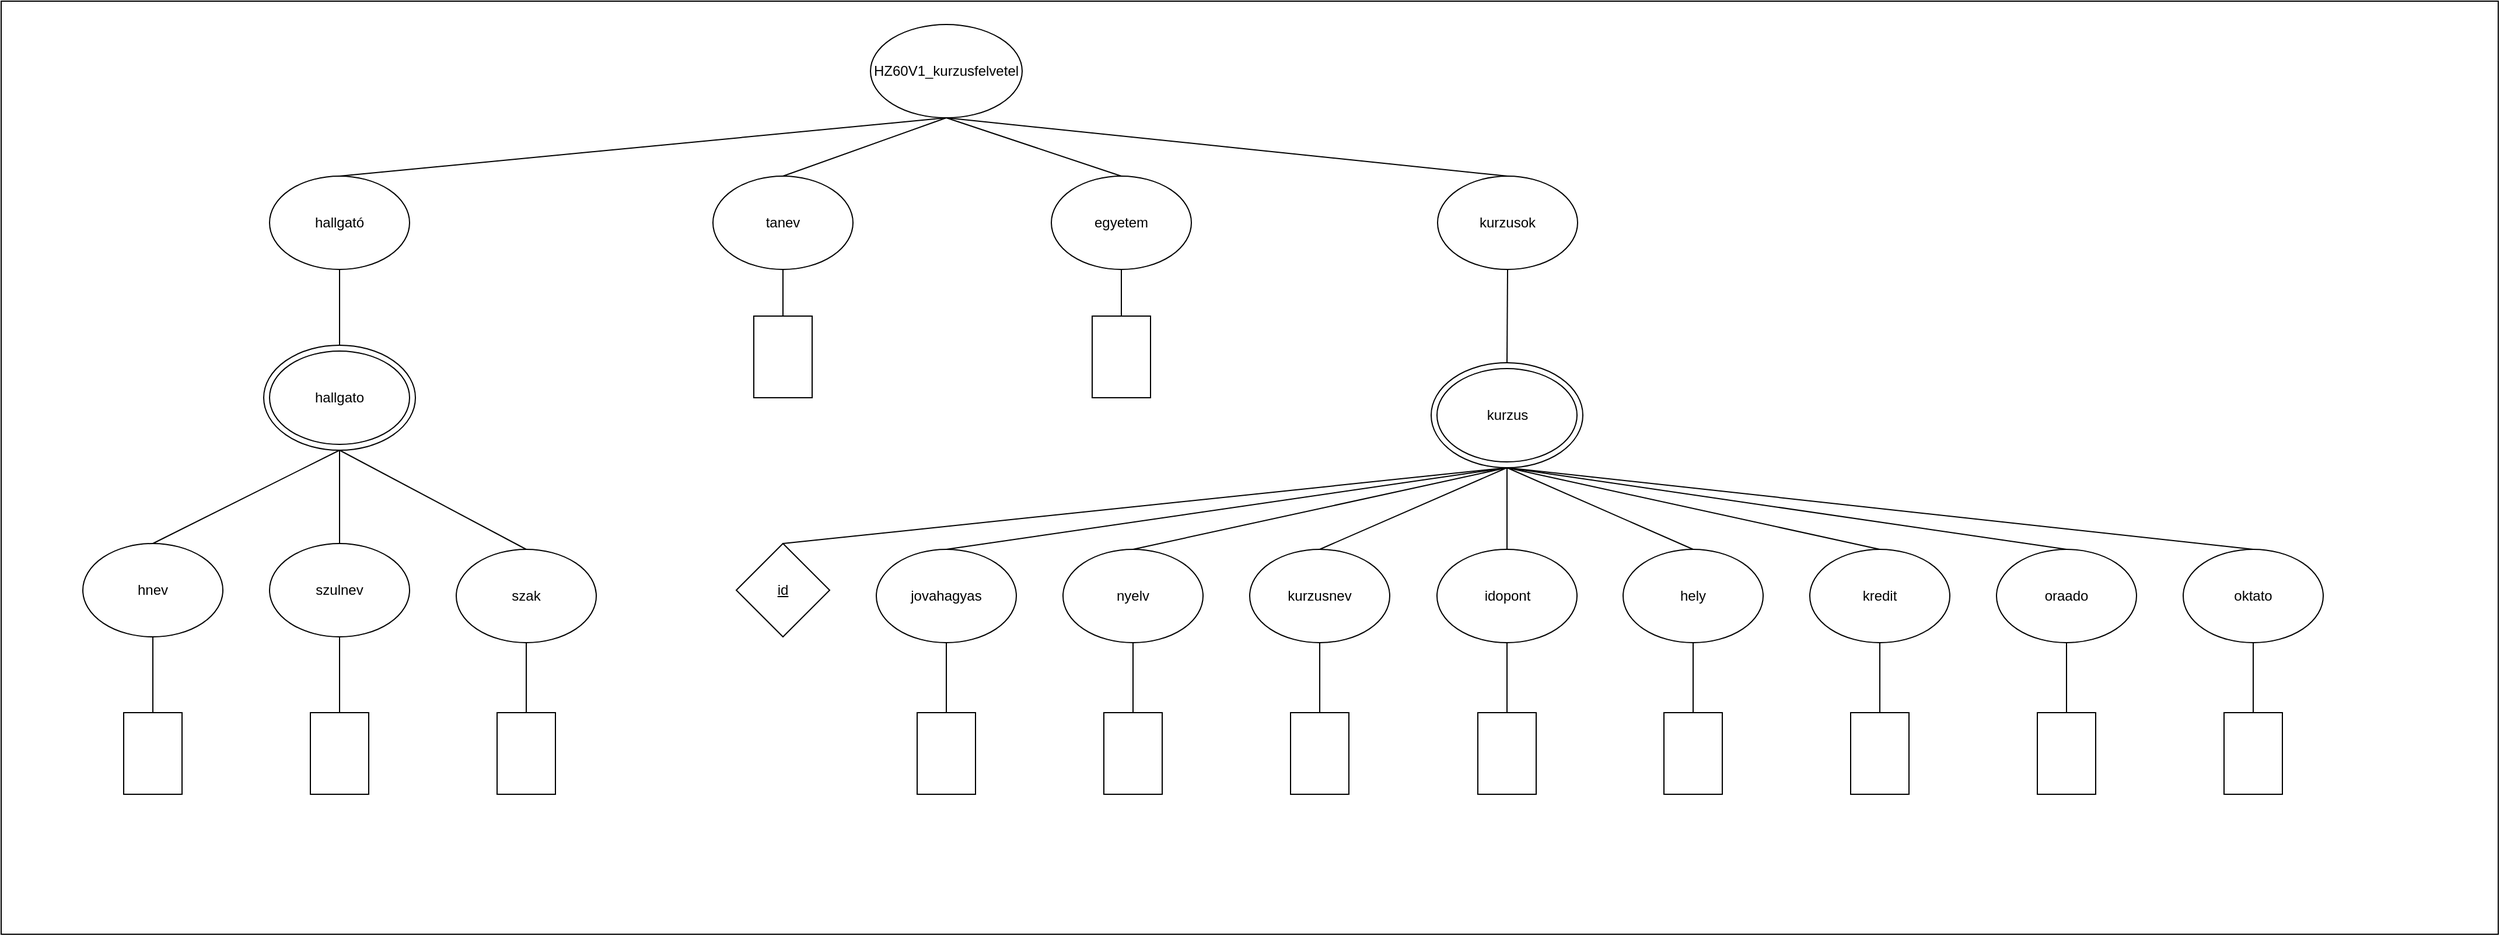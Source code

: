<mxfile version="28.2.5">
  <diagram name="1 oldal" id="McODQ0Y31fDl9kgVNSAc">
    <mxGraphModel dx="2977" dy="1506" grid="1" gridSize="10" guides="1" tooltips="1" connect="1" arrows="1" fold="1" page="1" pageScale="1" pageWidth="827" pageHeight="1169" math="0" shadow="0">
      <root>
        <mxCell id="0" />
        <mxCell id="1" parent="0" />
        <mxCell id="ySjAWbqDDZqkr5jOYy7l-71" value="" style="rounded=0;whiteSpace=wrap;html=1;" vertex="1" parent="1">
          <mxGeometry x="10" y="30" width="2140" height="800" as="geometry" />
        </mxCell>
        <mxCell id="ySjAWbqDDZqkr5jOYy7l-6" value="" style="ellipse;whiteSpace=wrap;html=1;" vertex="1" parent="1">
          <mxGeometry x="235" y="325" width="130" height="90" as="geometry" />
        </mxCell>
        <mxCell id="ySjAWbqDDZqkr5jOYy7l-1" value="HZ60V1_kurzusfelvetel" style="ellipse;whiteSpace=wrap;html=1;" vertex="1" parent="1">
          <mxGeometry x="755" y="50" width="130" height="80" as="geometry" />
        </mxCell>
        <mxCell id="ySjAWbqDDZqkr5jOYy7l-3" value="hallgató" style="ellipse;whiteSpace=wrap;html=1;" vertex="1" parent="1">
          <mxGeometry x="240" y="180" width="120" height="80" as="geometry" />
        </mxCell>
        <mxCell id="ySjAWbqDDZqkr5jOYy7l-4" value="kurzusok" style="ellipse;whiteSpace=wrap;html=1;" vertex="1" parent="1">
          <mxGeometry x="1241" y="180" width="120" height="80" as="geometry" />
        </mxCell>
        <mxCell id="ySjAWbqDDZqkr5jOYy7l-5" value="hallgato" style="ellipse;whiteSpace=wrap;html=1;" vertex="1" parent="1">
          <mxGeometry x="240" y="330" width="120" height="80" as="geometry" />
        </mxCell>
        <mxCell id="ySjAWbqDDZqkr5jOYy7l-9" value="" style="ellipse;whiteSpace=wrap;html=1;" vertex="1" parent="1">
          <mxGeometry x="1235.5" y="340" width="130" height="90" as="geometry" />
        </mxCell>
        <mxCell id="ySjAWbqDDZqkr5jOYy7l-10" value="kurzus" style="ellipse;whiteSpace=wrap;html=1;" vertex="1" parent="1">
          <mxGeometry x="1240.5" y="345" width="120" height="80" as="geometry" />
        </mxCell>
        <mxCell id="ySjAWbqDDZqkr5jOYy7l-11" value="tanev" style="ellipse;whiteSpace=wrap;html=1;" vertex="1" parent="1">
          <mxGeometry x="620" y="180" width="120" height="80" as="geometry" />
        </mxCell>
        <mxCell id="ySjAWbqDDZqkr5jOYy7l-12" value="egyetem" style="ellipse;whiteSpace=wrap;html=1;" vertex="1" parent="1">
          <mxGeometry x="910" y="180" width="120" height="80" as="geometry" />
        </mxCell>
        <mxCell id="ySjAWbqDDZqkr5jOYy7l-13" value="szak" style="ellipse;whiteSpace=wrap;html=1;" vertex="1" parent="1">
          <mxGeometry x="400" y="500" width="120" height="80" as="geometry" />
        </mxCell>
        <mxCell id="ySjAWbqDDZqkr5jOYy7l-14" value="szulnev" style="ellipse;whiteSpace=wrap;html=1;" vertex="1" parent="1">
          <mxGeometry x="240" y="495" width="120" height="80" as="geometry" />
        </mxCell>
        <mxCell id="ySjAWbqDDZqkr5jOYy7l-15" value="hnev" style="ellipse;whiteSpace=wrap;html=1;" vertex="1" parent="1">
          <mxGeometry x="80" y="495" width="120" height="80" as="geometry" />
        </mxCell>
        <mxCell id="ySjAWbqDDZqkr5jOYy7l-16" value="&lt;u&gt;id&lt;/u&gt;" style="rhombus;whiteSpace=wrap;html=1;" vertex="1" parent="1">
          <mxGeometry x="640" y="495" width="80" height="80" as="geometry" />
        </mxCell>
        <mxCell id="ySjAWbqDDZqkr5jOYy7l-17" value="jovahagyas" style="ellipse;whiteSpace=wrap;html=1;" vertex="1" parent="1">
          <mxGeometry x="760" y="500" width="120" height="80" as="geometry" />
        </mxCell>
        <mxCell id="ySjAWbqDDZqkr5jOYy7l-18" value="nyelv" style="ellipse;whiteSpace=wrap;html=1;" vertex="1" parent="1">
          <mxGeometry x="920" y="500" width="120" height="80" as="geometry" />
        </mxCell>
        <mxCell id="ySjAWbqDDZqkr5jOYy7l-19" value="kurzusnev" style="ellipse;whiteSpace=wrap;html=1;" vertex="1" parent="1">
          <mxGeometry x="1080" y="500" width="120" height="80" as="geometry" />
        </mxCell>
        <mxCell id="ySjAWbqDDZqkr5jOYy7l-20" value="kredit" style="ellipse;whiteSpace=wrap;html=1;" vertex="1" parent="1">
          <mxGeometry x="1560" y="500" width="120" height="80" as="geometry" />
        </mxCell>
        <mxCell id="ySjAWbqDDZqkr5jOYy7l-21" value="hely" style="ellipse;whiteSpace=wrap;html=1;" vertex="1" parent="1">
          <mxGeometry x="1400" y="500" width="120" height="80" as="geometry" />
        </mxCell>
        <mxCell id="ySjAWbqDDZqkr5jOYy7l-22" value="idopont" style="ellipse;whiteSpace=wrap;html=1;" vertex="1" parent="1">
          <mxGeometry x="1240.5" y="500" width="120" height="80" as="geometry" />
        </mxCell>
        <mxCell id="ySjAWbqDDZqkr5jOYy7l-23" value="oktato" style="ellipse;whiteSpace=wrap;html=1;" vertex="1" parent="1">
          <mxGeometry x="1880" y="500" width="120" height="80" as="geometry" />
        </mxCell>
        <mxCell id="ySjAWbqDDZqkr5jOYy7l-24" value="oraado" style="ellipse;whiteSpace=wrap;html=1;" vertex="1" parent="1">
          <mxGeometry x="1720" y="500" width="120" height="80" as="geometry" />
        </mxCell>
        <mxCell id="ySjAWbqDDZqkr5jOYy7l-25" value="" style="endArrow=none;html=1;rounded=0;entryX=0.5;entryY=1;entryDx=0;entryDy=0;exitX=0.5;exitY=0;exitDx=0;exitDy=0;" edge="1" parent="1" source="ySjAWbqDDZqkr5jOYy7l-3" target="ySjAWbqDDZqkr5jOYy7l-1">
          <mxGeometry width="50" height="50" relative="1" as="geometry">
            <mxPoint x="720" y="290" as="sourcePoint" />
            <mxPoint x="770" y="240" as="targetPoint" />
          </mxGeometry>
        </mxCell>
        <mxCell id="ySjAWbqDDZqkr5jOYy7l-26" value="" style="endArrow=none;html=1;rounded=0;exitX=0.5;exitY=0;exitDx=0;exitDy=0;entryX=0.5;entryY=1;entryDx=0;entryDy=0;" edge="1" parent="1" source="ySjAWbqDDZqkr5jOYy7l-11" target="ySjAWbqDDZqkr5jOYy7l-1">
          <mxGeometry width="50" height="50" relative="1" as="geometry">
            <mxPoint x="700" y="300" as="sourcePoint" />
            <mxPoint x="820" y="150" as="targetPoint" />
          </mxGeometry>
        </mxCell>
        <mxCell id="ySjAWbqDDZqkr5jOYy7l-27" value="" style="endArrow=none;html=1;rounded=0;entryX=0.5;entryY=1;entryDx=0;entryDy=0;exitX=0.5;exitY=0;exitDx=0;exitDy=0;" edge="1" parent="1" source="ySjAWbqDDZqkr5jOYy7l-12" target="ySjAWbqDDZqkr5jOYy7l-1">
          <mxGeometry width="50" height="50" relative="1" as="geometry">
            <mxPoint x="700" y="300" as="sourcePoint" />
            <mxPoint x="750" y="250" as="targetPoint" />
          </mxGeometry>
        </mxCell>
        <mxCell id="ySjAWbqDDZqkr5jOYy7l-28" value="" style="endArrow=none;html=1;rounded=0;entryX=0.5;entryY=0;entryDx=0;entryDy=0;exitX=0.5;exitY=1;exitDx=0;exitDy=0;" edge="1" parent="1" source="ySjAWbqDDZqkr5jOYy7l-1" target="ySjAWbqDDZqkr5jOYy7l-4">
          <mxGeometry width="50" height="50" relative="1" as="geometry">
            <mxPoint x="900" y="260" as="sourcePoint" />
            <mxPoint x="950" y="210" as="targetPoint" />
          </mxGeometry>
        </mxCell>
        <mxCell id="ySjAWbqDDZqkr5jOYy7l-30" value="" style="endArrow=none;html=1;rounded=0;entryX=0.5;entryY=1;entryDx=0;entryDy=0;exitX=0.5;exitY=0;exitDx=0;exitDy=0;" edge="1" parent="1" source="ySjAWbqDDZqkr5jOYy7l-6" target="ySjAWbqDDZqkr5jOYy7l-3">
          <mxGeometry width="50" height="50" relative="1" as="geometry">
            <mxPoint x="290" y="420" as="sourcePoint" />
            <mxPoint x="340" y="370" as="targetPoint" />
          </mxGeometry>
        </mxCell>
        <mxCell id="ySjAWbqDDZqkr5jOYy7l-31" value="" style="endArrow=none;html=1;rounded=0;exitX=0.5;exitY=0;exitDx=0;exitDy=0;entryX=0.5;entryY=1;entryDx=0;entryDy=0;" edge="1" parent="1" source="ySjAWbqDDZqkr5jOYy7l-15" target="ySjAWbqDDZqkr5jOYy7l-6">
          <mxGeometry width="50" height="50" relative="1" as="geometry">
            <mxPoint x="290" y="420" as="sourcePoint" />
            <mxPoint x="340" y="370" as="targetPoint" />
          </mxGeometry>
        </mxCell>
        <mxCell id="ySjAWbqDDZqkr5jOYy7l-32" value="" style="endArrow=none;html=1;rounded=0;exitX=0.5;exitY=0;exitDx=0;exitDy=0;entryX=0.5;entryY=1;entryDx=0;entryDy=0;" edge="1" parent="1" source="ySjAWbqDDZqkr5jOYy7l-14" target="ySjAWbqDDZqkr5jOYy7l-6">
          <mxGeometry width="50" height="50" relative="1" as="geometry">
            <mxPoint x="290" y="420" as="sourcePoint" />
            <mxPoint x="340" y="370" as="targetPoint" />
          </mxGeometry>
        </mxCell>
        <mxCell id="ySjAWbqDDZqkr5jOYy7l-33" value="" style="endArrow=none;html=1;rounded=0;entryX=0.5;entryY=0;entryDx=0;entryDy=0;exitX=0.5;exitY=1;exitDx=0;exitDy=0;" edge="1" parent="1" source="ySjAWbqDDZqkr5jOYy7l-6" target="ySjAWbqDDZqkr5jOYy7l-13">
          <mxGeometry width="50" height="50" relative="1" as="geometry">
            <mxPoint x="290" y="420" as="sourcePoint" />
            <mxPoint x="340" y="370" as="targetPoint" />
          </mxGeometry>
        </mxCell>
        <mxCell id="ySjAWbqDDZqkr5jOYy7l-34" value="" style="endArrow=none;html=1;rounded=0;entryX=0.5;entryY=1;entryDx=0;entryDy=0;exitX=0.5;exitY=0;exitDx=0;exitDy=0;" edge="1" parent="1" source="ySjAWbqDDZqkr5jOYy7l-9" target="ySjAWbqDDZqkr5jOYy7l-4">
          <mxGeometry width="50" height="50" relative="1" as="geometry">
            <mxPoint x="1290" y="360" as="sourcePoint" />
            <mxPoint x="1340" y="310" as="targetPoint" />
          </mxGeometry>
        </mxCell>
        <mxCell id="ySjAWbqDDZqkr5jOYy7l-35" value="" style="endArrow=none;html=1;rounded=0;entryX=0.5;entryY=1;entryDx=0;entryDy=0;exitX=0.5;exitY=0;exitDx=0;exitDy=0;" edge="1" parent="1" source="ySjAWbqDDZqkr5jOYy7l-16" target="ySjAWbqDDZqkr5jOYy7l-9">
          <mxGeometry width="50" height="50" relative="1" as="geometry">
            <mxPoint x="1200" y="460" as="sourcePoint" />
            <mxPoint x="1250" y="410" as="targetPoint" />
          </mxGeometry>
        </mxCell>
        <mxCell id="ySjAWbqDDZqkr5jOYy7l-36" value="" style="endArrow=none;html=1;rounded=0;entryX=0.5;entryY=1;entryDx=0;entryDy=0;exitX=0.5;exitY=0;exitDx=0;exitDy=0;" edge="1" parent="1" source="ySjAWbqDDZqkr5jOYy7l-17" target="ySjAWbqDDZqkr5jOYy7l-9">
          <mxGeometry width="50" height="50" relative="1" as="geometry">
            <mxPoint x="1050" y="460" as="sourcePoint" />
            <mxPoint x="1100" y="410" as="targetPoint" />
          </mxGeometry>
        </mxCell>
        <mxCell id="ySjAWbqDDZqkr5jOYy7l-37" value="" style="endArrow=none;html=1;rounded=0;entryX=0.5;entryY=1;entryDx=0;entryDy=0;exitX=0.5;exitY=0;exitDx=0;exitDy=0;" edge="1" parent="1" source="ySjAWbqDDZqkr5jOYy7l-18" target="ySjAWbqDDZqkr5jOYy7l-9">
          <mxGeometry width="50" height="50" relative="1" as="geometry">
            <mxPoint x="1210" y="470" as="sourcePoint" />
            <mxPoint x="1260" y="420" as="targetPoint" />
          </mxGeometry>
        </mxCell>
        <mxCell id="ySjAWbqDDZqkr5jOYy7l-38" value="" style="endArrow=none;html=1;rounded=0;entryX=0.5;entryY=1;entryDx=0;entryDy=0;exitX=0.5;exitY=0;exitDx=0;exitDy=0;" edge="1" parent="1" source="ySjAWbqDDZqkr5jOYy7l-19" target="ySjAWbqDDZqkr5jOYy7l-9">
          <mxGeometry width="50" height="50" relative="1" as="geometry">
            <mxPoint x="1210" y="470" as="sourcePoint" />
            <mxPoint x="1260" y="420" as="targetPoint" />
          </mxGeometry>
        </mxCell>
        <mxCell id="ySjAWbqDDZqkr5jOYy7l-39" value="" style="endArrow=none;html=1;rounded=0;entryX=0.5;entryY=1;entryDx=0;entryDy=0;exitX=0.5;exitY=0;exitDx=0;exitDy=0;" edge="1" parent="1" source="ySjAWbqDDZqkr5jOYy7l-22" target="ySjAWbqDDZqkr5jOYy7l-9">
          <mxGeometry width="50" height="50" relative="1" as="geometry">
            <mxPoint x="1210" y="470" as="sourcePoint" />
            <mxPoint x="1260" y="420" as="targetPoint" />
          </mxGeometry>
        </mxCell>
        <mxCell id="ySjAWbqDDZqkr5jOYy7l-40" value="" style="endArrow=none;html=1;rounded=0;entryX=0.5;entryY=1;entryDx=0;entryDy=0;exitX=0.5;exitY=0;exitDx=0;exitDy=0;" edge="1" parent="1" source="ySjAWbqDDZqkr5jOYy7l-21" target="ySjAWbqDDZqkr5jOYy7l-9">
          <mxGeometry width="50" height="50" relative="1" as="geometry">
            <mxPoint x="1210" y="470" as="sourcePoint" />
            <mxPoint x="1260" y="420" as="targetPoint" />
          </mxGeometry>
        </mxCell>
        <mxCell id="ySjAWbqDDZqkr5jOYy7l-41" value="" style="endArrow=none;html=1;rounded=0;entryX=0.5;entryY=1;entryDx=0;entryDy=0;exitX=0.5;exitY=0;exitDx=0;exitDy=0;" edge="1" parent="1" source="ySjAWbqDDZqkr5jOYy7l-20" target="ySjAWbqDDZqkr5jOYy7l-9">
          <mxGeometry width="50" height="50" relative="1" as="geometry">
            <mxPoint x="1210" y="470" as="sourcePoint" />
            <mxPoint x="1260" y="420" as="targetPoint" />
          </mxGeometry>
        </mxCell>
        <mxCell id="ySjAWbqDDZqkr5jOYy7l-42" value="" style="endArrow=none;html=1;rounded=0;entryX=0.5;entryY=1;entryDx=0;entryDy=0;exitX=0.5;exitY=0;exitDx=0;exitDy=0;" edge="1" parent="1" source="ySjAWbqDDZqkr5jOYy7l-24" target="ySjAWbqDDZqkr5jOYy7l-9">
          <mxGeometry width="50" height="50" relative="1" as="geometry">
            <mxPoint x="1780.667" y="490" as="sourcePoint" />
            <mxPoint x="1260" y="420" as="targetPoint" />
          </mxGeometry>
        </mxCell>
        <mxCell id="ySjAWbqDDZqkr5jOYy7l-43" value="" style="endArrow=none;html=1;rounded=0;entryX=0.5;entryY=1;entryDx=0;entryDy=0;exitX=0.5;exitY=0;exitDx=0;exitDy=0;" edge="1" parent="1" source="ySjAWbqDDZqkr5jOYy7l-23" target="ySjAWbqDDZqkr5jOYy7l-9">
          <mxGeometry width="50" height="50" relative="1" as="geometry">
            <mxPoint x="1520" y="490" as="sourcePoint" />
            <mxPoint x="1570" y="440" as="targetPoint" />
          </mxGeometry>
        </mxCell>
        <mxCell id="ySjAWbqDDZqkr5jOYy7l-44" value="" style="rounded=0;whiteSpace=wrap;html=1;" vertex="1" parent="1">
          <mxGeometry x="655" y="300" width="50" height="70" as="geometry" />
        </mxCell>
        <mxCell id="ySjAWbqDDZqkr5jOYy7l-45" value="" style="rounded=0;whiteSpace=wrap;html=1;" vertex="1" parent="1">
          <mxGeometry x="945" y="300" width="50" height="70" as="geometry" />
        </mxCell>
        <mxCell id="ySjAWbqDDZqkr5jOYy7l-46" value="" style="rounded=0;whiteSpace=wrap;html=1;" vertex="1" parent="1">
          <mxGeometry x="115" y="640" width="50" height="70" as="geometry" />
        </mxCell>
        <mxCell id="ySjAWbqDDZqkr5jOYy7l-47" value="" style="rounded=0;whiteSpace=wrap;html=1;" vertex="1" parent="1">
          <mxGeometry x="275" y="640" width="50" height="70" as="geometry" />
        </mxCell>
        <mxCell id="ySjAWbqDDZqkr5jOYy7l-48" value="" style="rounded=0;whiteSpace=wrap;html=1;" vertex="1" parent="1">
          <mxGeometry x="435" y="640" width="50" height="70" as="geometry" />
        </mxCell>
        <mxCell id="ySjAWbqDDZqkr5jOYy7l-49" value="" style="rounded=0;whiteSpace=wrap;html=1;" vertex="1" parent="1">
          <mxGeometry x="795" y="640" width="50" height="70" as="geometry" />
        </mxCell>
        <mxCell id="ySjAWbqDDZqkr5jOYy7l-50" value="" style="rounded=0;whiteSpace=wrap;html=1;" vertex="1" parent="1">
          <mxGeometry x="955" y="640" width="50" height="70" as="geometry" />
        </mxCell>
        <mxCell id="ySjAWbqDDZqkr5jOYy7l-51" value="" style="rounded=0;whiteSpace=wrap;html=1;" vertex="1" parent="1">
          <mxGeometry x="1115" y="640" width="50" height="70" as="geometry" />
        </mxCell>
        <mxCell id="ySjAWbqDDZqkr5jOYy7l-52" value="" style="rounded=0;whiteSpace=wrap;html=1;" vertex="1" parent="1">
          <mxGeometry x="1275.5" y="640" width="50" height="70" as="geometry" />
        </mxCell>
        <mxCell id="ySjAWbqDDZqkr5jOYy7l-53" value="" style="rounded=0;whiteSpace=wrap;html=1;" vertex="1" parent="1">
          <mxGeometry x="1435" y="640" width="50" height="70" as="geometry" />
        </mxCell>
        <mxCell id="ySjAWbqDDZqkr5jOYy7l-54" value="" style="rounded=0;whiteSpace=wrap;html=1;" vertex="1" parent="1">
          <mxGeometry x="1595" y="640" width="50" height="70" as="geometry" />
        </mxCell>
        <mxCell id="ySjAWbqDDZqkr5jOYy7l-55" value="" style="rounded=0;whiteSpace=wrap;html=1;" vertex="1" parent="1">
          <mxGeometry x="1755" y="640" width="50" height="70" as="geometry" />
        </mxCell>
        <mxCell id="ySjAWbqDDZqkr5jOYy7l-56" value="" style="rounded=0;whiteSpace=wrap;html=1;" vertex="1" parent="1">
          <mxGeometry x="1915" y="640" width="50" height="70" as="geometry" />
        </mxCell>
        <mxCell id="ySjAWbqDDZqkr5jOYy7l-57" value="" style="endArrow=none;html=1;rounded=0;entryX=0.5;entryY=1;entryDx=0;entryDy=0;exitX=0.5;exitY=0;exitDx=0;exitDy=0;" edge="1" parent="1" source="ySjAWbqDDZqkr5jOYy7l-46" target="ySjAWbqDDZqkr5jOYy7l-15">
          <mxGeometry width="50" height="50" relative="1" as="geometry">
            <mxPoint x="230" y="640" as="sourcePoint" />
            <mxPoint x="280" y="590" as="targetPoint" />
          </mxGeometry>
        </mxCell>
        <mxCell id="ySjAWbqDDZqkr5jOYy7l-58" value="" style="endArrow=none;html=1;rounded=0;entryX=0.5;entryY=1;entryDx=0;entryDy=0;exitX=0.5;exitY=0;exitDx=0;exitDy=0;" edge="1" parent="1" source="ySjAWbqDDZqkr5jOYy7l-47" target="ySjAWbqDDZqkr5jOYy7l-14">
          <mxGeometry width="50" height="50" relative="1" as="geometry">
            <mxPoint x="230" y="640" as="sourcePoint" />
            <mxPoint x="280" y="590" as="targetPoint" />
          </mxGeometry>
        </mxCell>
        <mxCell id="ySjAWbqDDZqkr5jOYy7l-59" value="" style="endArrow=none;html=1;rounded=0;exitX=0.5;exitY=0;exitDx=0;exitDy=0;entryX=0.5;entryY=1;entryDx=0;entryDy=0;" edge="1" parent="1" source="ySjAWbqDDZqkr5jOYy7l-48" target="ySjAWbqDDZqkr5jOYy7l-13">
          <mxGeometry width="50" height="50" relative="1" as="geometry">
            <mxPoint x="410" y="630" as="sourcePoint" />
            <mxPoint x="480" y="590" as="targetPoint" />
          </mxGeometry>
        </mxCell>
        <mxCell id="ySjAWbqDDZqkr5jOYy7l-61" value="" style="endArrow=none;html=1;rounded=0;entryX=0.5;entryY=1;entryDx=0;entryDy=0;exitX=0.5;exitY=0;exitDx=0;exitDy=0;" edge="1" parent="1" source="ySjAWbqDDZqkr5jOYy7l-49" target="ySjAWbqDDZqkr5jOYy7l-17">
          <mxGeometry width="50" height="50" relative="1" as="geometry">
            <mxPoint x="760" y="610" as="sourcePoint" />
            <mxPoint x="810" y="560" as="targetPoint" />
          </mxGeometry>
        </mxCell>
        <mxCell id="ySjAWbqDDZqkr5jOYy7l-62" value="" style="endArrow=none;html=1;rounded=0;entryX=0.5;entryY=1;entryDx=0;entryDy=0;exitX=0.5;exitY=0;exitDx=0;exitDy=0;" edge="1" parent="1" source="ySjAWbqDDZqkr5jOYy7l-50" target="ySjAWbqDDZqkr5jOYy7l-18">
          <mxGeometry width="50" height="50" relative="1" as="geometry">
            <mxPoint x="760" y="610" as="sourcePoint" />
            <mxPoint x="810" y="560" as="targetPoint" />
          </mxGeometry>
        </mxCell>
        <mxCell id="ySjAWbqDDZqkr5jOYy7l-63" value="" style="endArrow=none;html=1;rounded=0;entryX=0.5;entryY=1;entryDx=0;entryDy=0;exitX=0.5;exitY=0;exitDx=0;exitDy=0;" edge="1" parent="1" source="ySjAWbqDDZqkr5jOYy7l-44" target="ySjAWbqDDZqkr5jOYy7l-11">
          <mxGeometry width="50" height="50" relative="1" as="geometry">
            <mxPoint x="670" y="300" as="sourcePoint" />
            <mxPoint x="720" y="250" as="targetPoint" />
          </mxGeometry>
        </mxCell>
        <mxCell id="ySjAWbqDDZqkr5jOYy7l-64" value="" style="endArrow=none;html=1;rounded=0;entryX=0.5;entryY=1;entryDx=0;entryDy=0;exitX=0.5;exitY=0;exitDx=0;exitDy=0;" edge="1" parent="1" source="ySjAWbqDDZqkr5jOYy7l-45" target="ySjAWbqDDZqkr5jOYy7l-12">
          <mxGeometry width="50" height="50" relative="1" as="geometry">
            <mxPoint x="1070" y="300" as="sourcePoint" />
            <mxPoint x="1120" y="250" as="targetPoint" />
          </mxGeometry>
        </mxCell>
        <mxCell id="ySjAWbqDDZqkr5jOYy7l-65" value="" style="endArrow=none;html=1;rounded=0;entryX=0.5;entryY=1;entryDx=0;entryDy=0;exitX=0.5;exitY=0;exitDx=0;exitDy=0;" edge="1" parent="1" source="ySjAWbqDDZqkr5jOYy7l-51" target="ySjAWbqDDZqkr5jOYy7l-19">
          <mxGeometry width="50" height="50" relative="1" as="geometry">
            <mxPoint x="1160" y="610" as="sourcePoint" />
            <mxPoint x="1210" y="560" as="targetPoint" />
          </mxGeometry>
        </mxCell>
        <mxCell id="ySjAWbqDDZqkr5jOYy7l-66" value="" style="endArrow=none;html=1;rounded=0;entryX=0.5;entryY=1;entryDx=0;entryDy=0;exitX=0.5;exitY=0;exitDx=0;exitDy=0;" edge="1" parent="1" source="ySjAWbqDDZqkr5jOYy7l-52" target="ySjAWbqDDZqkr5jOYy7l-22">
          <mxGeometry width="50" height="50" relative="1" as="geometry">
            <mxPoint x="1160" y="610" as="sourcePoint" />
            <mxPoint x="1210" y="560" as="targetPoint" />
          </mxGeometry>
        </mxCell>
        <mxCell id="ySjAWbqDDZqkr5jOYy7l-67" value="" style="endArrow=none;html=1;rounded=0;entryX=0.5;entryY=1;entryDx=0;entryDy=0;exitX=0.5;exitY=0;exitDx=0;exitDy=0;" edge="1" parent="1" source="ySjAWbqDDZqkr5jOYy7l-53" target="ySjAWbqDDZqkr5jOYy7l-21">
          <mxGeometry width="50" height="50" relative="1" as="geometry">
            <mxPoint x="1440" y="620" as="sourcePoint" />
            <mxPoint x="1490" y="570" as="targetPoint" />
          </mxGeometry>
        </mxCell>
        <mxCell id="ySjAWbqDDZqkr5jOYy7l-68" value="" style="endArrow=none;html=1;rounded=0;entryX=0.5;entryY=1;entryDx=0;entryDy=0;exitX=0.5;exitY=0;exitDx=0;exitDy=0;" edge="1" parent="1" source="ySjAWbqDDZqkr5jOYy7l-54" target="ySjAWbqDDZqkr5jOYy7l-20">
          <mxGeometry width="50" height="50" relative="1" as="geometry">
            <mxPoint x="1680" y="630" as="sourcePoint" />
            <mxPoint x="1730" y="580" as="targetPoint" />
          </mxGeometry>
        </mxCell>
        <mxCell id="ySjAWbqDDZqkr5jOYy7l-69" value="" style="endArrow=none;html=1;rounded=0;entryX=0.5;entryY=1;entryDx=0;entryDy=0;exitX=0.5;exitY=0;exitDx=0;exitDy=0;" edge="1" parent="1" source="ySjAWbqDDZqkr5jOYy7l-55" target="ySjAWbqDDZqkr5jOYy7l-24">
          <mxGeometry width="50" height="50" relative="1" as="geometry">
            <mxPoint x="1680" y="630" as="sourcePoint" />
            <mxPoint x="1730" y="580" as="targetPoint" />
          </mxGeometry>
        </mxCell>
        <mxCell id="ySjAWbqDDZqkr5jOYy7l-70" value="" style="endArrow=none;html=1;rounded=0;entryX=0.5;entryY=1;entryDx=0;entryDy=0;exitX=0.5;exitY=0;exitDx=0;exitDy=0;" edge="1" parent="1" source="ySjAWbqDDZqkr5jOYy7l-56" target="ySjAWbqDDZqkr5jOYy7l-23">
          <mxGeometry width="50" height="50" relative="1" as="geometry">
            <mxPoint x="2000" y="640" as="sourcePoint" />
            <mxPoint x="2050" y="590" as="targetPoint" />
          </mxGeometry>
        </mxCell>
      </root>
    </mxGraphModel>
  </diagram>
</mxfile>
